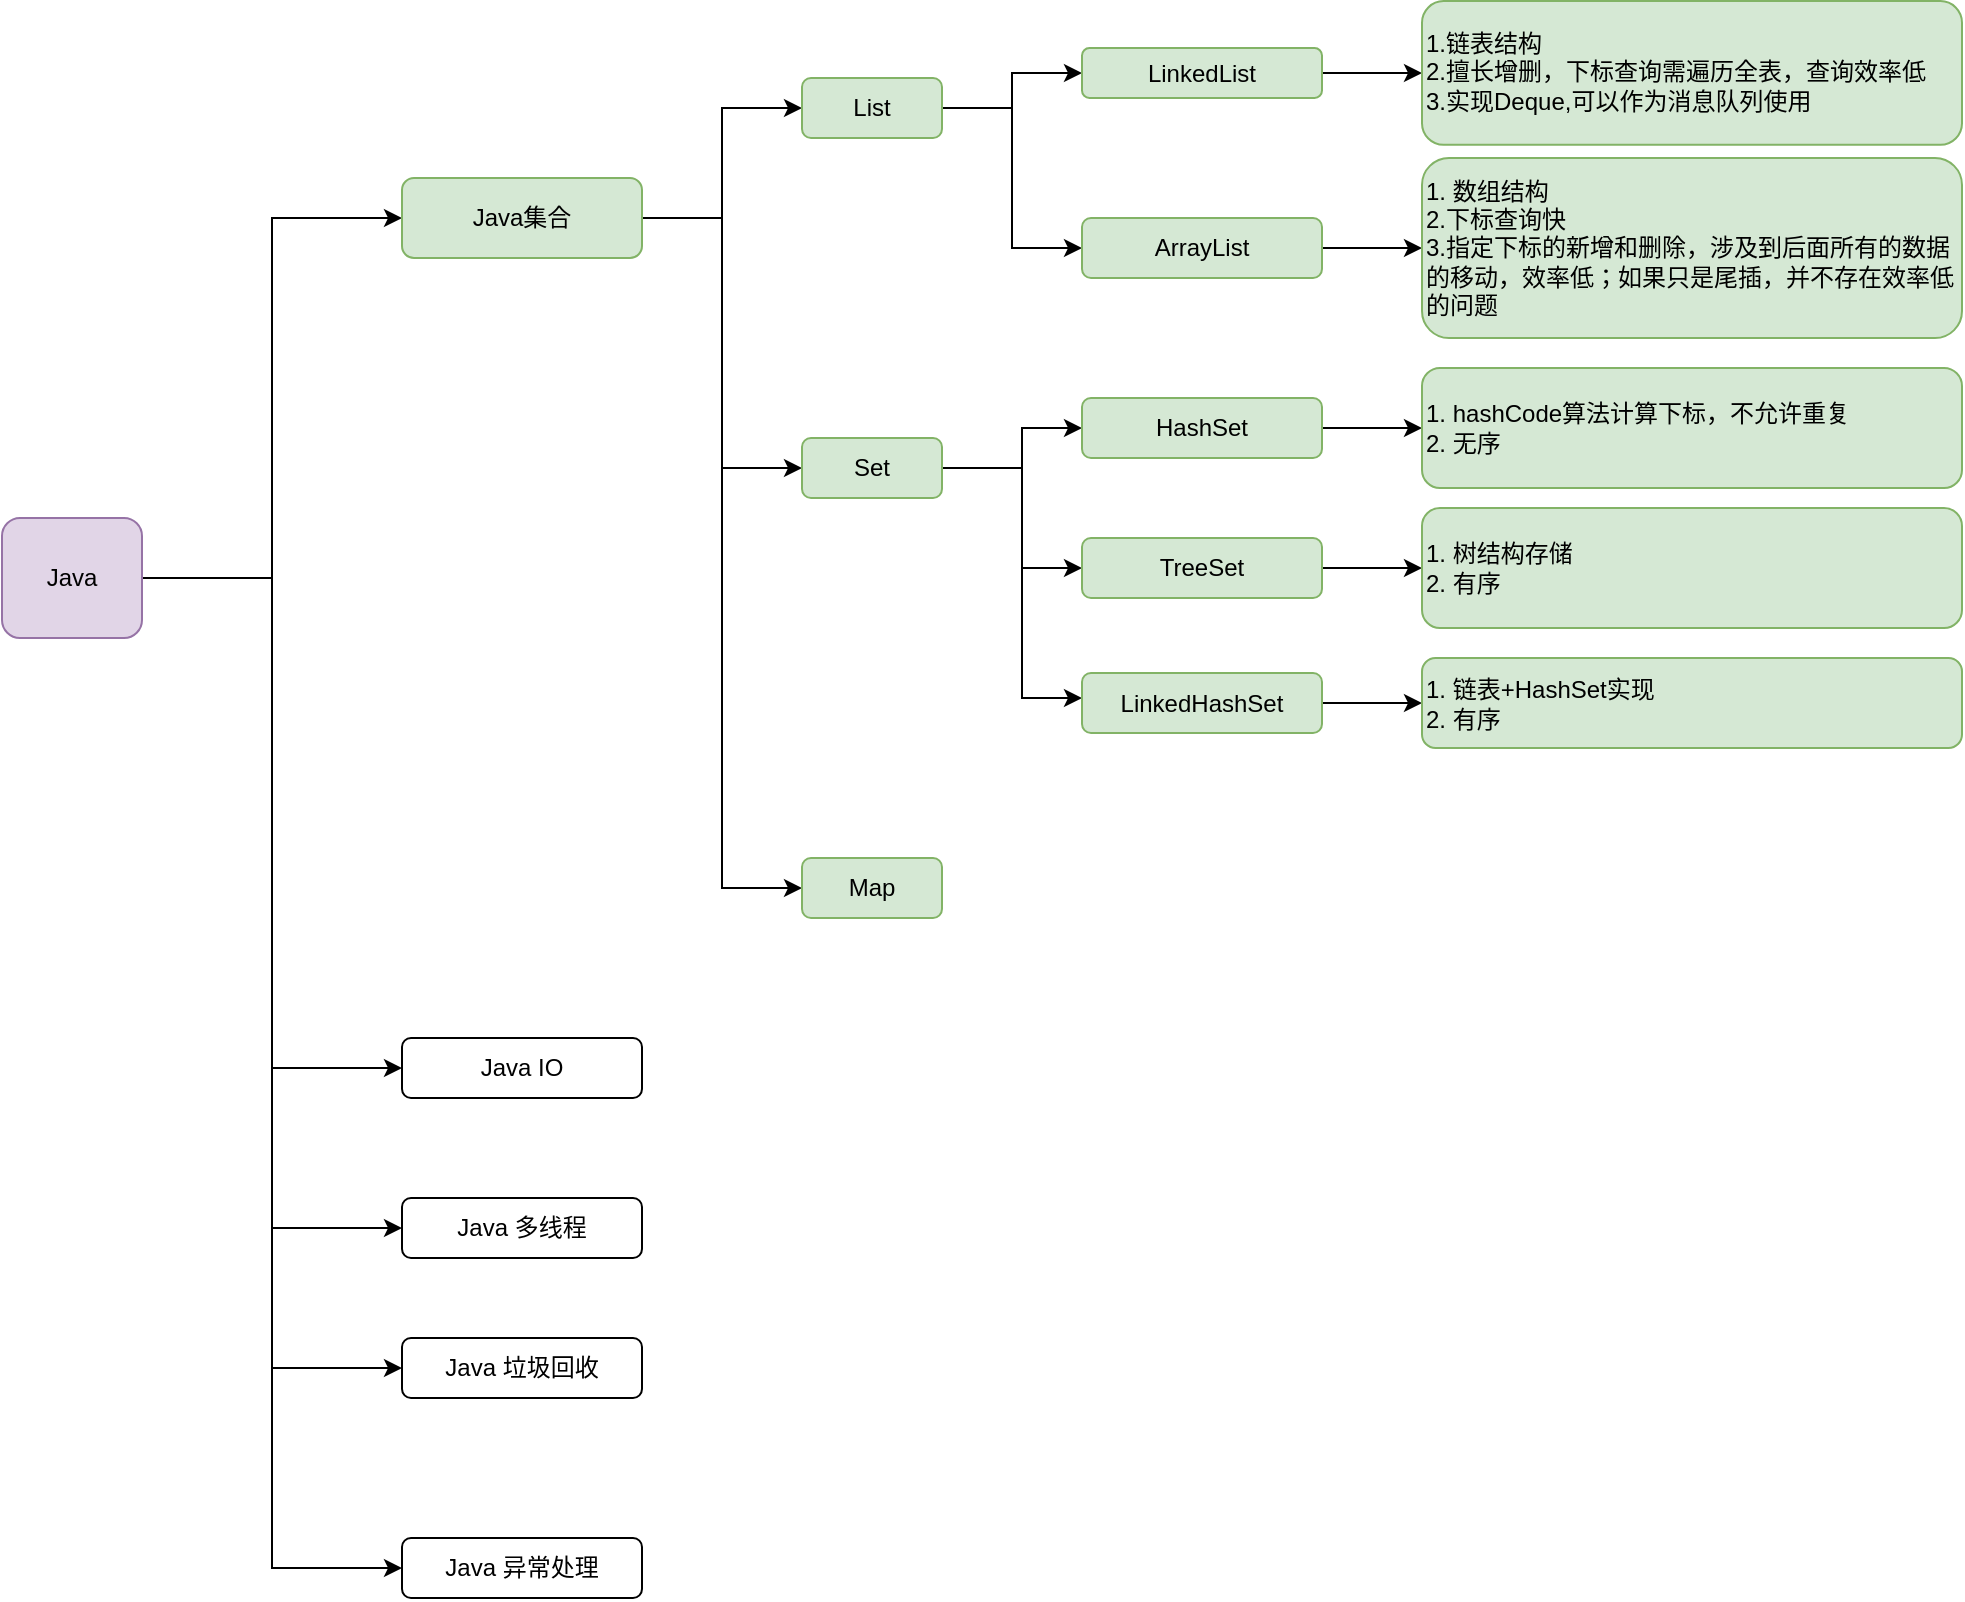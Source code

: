 <mxfile version="16.6.2" type="github">
  <diagram id="GcnIIn9zu56xixgi2HDi" name="Page-1">
    <mxGraphModel dx="868" dy="492" grid="1" gridSize="10" guides="1" tooltips="1" connect="1" arrows="1" fold="1" page="1" pageScale="1" pageWidth="827" pageHeight="1169" math="0" shadow="0">
      <root>
        <mxCell id="0" />
        <mxCell id="1" parent="0" />
        <mxCell id="AFKyj2wZlmawvFiLAMe_-7" style="edgeStyle=orthogonalEdgeStyle;rounded=0;orthogonalLoop=1;jettySize=auto;html=1;entryX=0;entryY=0.5;entryDx=0;entryDy=0;" edge="1" parent="1" source="AFKyj2wZlmawvFiLAMe_-1" target="AFKyj2wZlmawvFiLAMe_-2">
          <mxGeometry relative="1" as="geometry" />
        </mxCell>
        <mxCell id="AFKyj2wZlmawvFiLAMe_-8" style="edgeStyle=orthogonalEdgeStyle;rounded=0;orthogonalLoop=1;jettySize=auto;html=1;exitX=1;exitY=0.5;exitDx=0;exitDy=0;entryX=0;entryY=0.5;entryDx=0;entryDy=0;" edge="1" parent="1" source="AFKyj2wZlmawvFiLAMe_-1" target="AFKyj2wZlmawvFiLAMe_-3">
          <mxGeometry relative="1" as="geometry" />
        </mxCell>
        <mxCell id="AFKyj2wZlmawvFiLAMe_-9" style="edgeStyle=orthogonalEdgeStyle;rounded=0;orthogonalLoop=1;jettySize=auto;html=1;entryX=0;entryY=0.5;entryDx=0;entryDy=0;" edge="1" parent="1" source="AFKyj2wZlmawvFiLAMe_-1" target="AFKyj2wZlmawvFiLAMe_-4">
          <mxGeometry relative="1" as="geometry" />
        </mxCell>
        <mxCell id="AFKyj2wZlmawvFiLAMe_-10" style="edgeStyle=orthogonalEdgeStyle;rounded=0;orthogonalLoop=1;jettySize=auto;html=1;exitX=1;exitY=0.5;exitDx=0;exitDy=0;entryX=0;entryY=0.5;entryDx=0;entryDy=0;" edge="1" parent="1" source="AFKyj2wZlmawvFiLAMe_-1" target="AFKyj2wZlmawvFiLAMe_-5">
          <mxGeometry relative="1" as="geometry" />
        </mxCell>
        <mxCell id="AFKyj2wZlmawvFiLAMe_-11" style="edgeStyle=orthogonalEdgeStyle;rounded=0;orthogonalLoop=1;jettySize=auto;html=1;entryX=0;entryY=0.5;entryDx=0;entryDy=0;" edge="1" parent="1" source="AFKyj2wZlmawvFiLAMe_-1" target="AFKyj2wZlmawvFiLAMe_-6">
          <mxGeometry relative="1" as="geometry" />
        </mxCell>
        <mxCell id="AFKyj2wZlmawvFiLAMe_-1" value="Java" style="rounded=1;whiteSpace=wrap;html=1;fillColor=#e1d5e7;strokeColor=#9673a6;" vertex="1" parent="1">
          <mxGeometry x="20" y="270" width="70" height="60" as="geometry" />
        </mxCell>
        <mxCell id="AFKyj2wZlmawvFiLAMe_-16" value="" style="edgeStyle=orthogonalEdgeStyle;rounded=0;orthogonalLoop=1;jettySize=auto;html=1;entryX=0;entryY=0.5;entryDx=0;entryDy=0;" edge="1" parent="1" source="AFKyj2wZlmawvFiLAMe_-2" target="AFKyj2wZlmawvFiLAMe_-15">
          <mxGeometry relative="1" as="geometry">
            <Array as="points">
              <mxPoint x="380" y="120" />
              <mxPoint x="380" y="245" />
            </Array>
          </mxGeometry>
        </mxCell>
        <mxCell id="AFKyj2wZlmawvFiLAMe_-19" style="edgeStyle=orthogonalEdgeStyle;rounded=0;orthogonalLoop=1;jettySize=auto;html=1;entryX=0;entryY=0.5;entryDx=0;entryDy=0;" edge="1" parent="1" source="AFKyj2wZlmawvFiLAMe_-2" target="AFKyj2wZlmawvFiLAMe_-13">
          <mxGeometry relative="1" as="geometry" />
        </mxCell>
        <mxCell id="AFKyj2wZlmawvFiLAMe_-20" style="edgeStyle=orthogonalEdgeStyle;rounded=0;orthogonalLoop=1;jettySize=auto;html=1;entryX=0;entryY=0.5;entryDx=0;entryDy=0;" edge="1" parent="1" source="AFKyj2wZlmawvFiLAMe_-2" target="AFKyj2wZlmawvFiLAMe_-17">
          <mxGeometry relative="1" as="geometry" />
        </mxCell>
        <mxCell id="AFKyj2wZlmawvFiLAMe_-2" value="Java集合" style="rounded=1;whiteSpace=wrap;html=1;fillColor=#d5e8d4;strokeColor=#82b366;" vertex="1" parent="1">
          <mxGeometry x="220" y="100" width="120" height="40" as="geometry" />
        </mxCell>
        <mxCell id="AFKyj2wZlmawvFiLAMe_-3" value="Java IO" style="rounded=1;whiteSpace=wrap;html=1;" vertex="1" parent="1">
          <mxGeometry x="220" y="530" width="120" height="30" as="geometry" />
        </mxCell>
        <mxCell id="AFKyj2wZlmawvFiLAMe_-4" value="Java 多线程" style="rounded=1;whiteSpace=wrap;html=1;" vertex="1" parent="1">
          <mxGeometry x="220" y="610" width="120" height="30" as="geometry" />
        </mxCell>
        <mxCell id="AFKyj2wZlmawvFiLAMe_-5" value="Java 垃圾回收" style="rounded=1;whiteSpace=wrap;html=1;" vertex="1" parent="1">
          <mxGeometry x="220" y="680" width="120" height="30" as="geometry" />
        </mxCell>
        <mxCell id="AFKyj2wZlmawvFiLAMe_-6" value="Java 异常处理" style="rounded=1;whiteSpace=wrap;html=1;" vertex="1" parent="1">
          <mxGeometry x="220" y="780" width="120" height="30" as="geometry" />
        </mxCell>
        <mxCell id="AFKyj2wZlmawvFiLAMe_-22" value="" style="edgeStyle=orthogonalEdgeStyle;rounded=0;orthogonalLoop=1;jettySize=auto;html=1;" edge="1" parent="1" source="AFKyj2wZlmawvFiLAMe_-13" target="AFKyj2wZlmawvFiLAMe_-21">
          <mxGeometry relative="1" as="geometry" />
        </mxCell>
        <mxCell id="AFKyj2wZlmawvFiLAMe_-29" style="edgeStyle=orthogonalEdgeStyle;rounded=0;orthogonalLoop=1;jettySize=auto;html=1;entryX=0;entryY=0.5;entryDx=0;entryDy=0;" edge="1" parent="1" source="AFKyj2wZlmawvFiLAMe_-13" target="AFKyj2wZlmawvFiLAMe_-23">
          <mxGeometry relative="1" as="geometry" />
        </mxCell>
        <mxCell id="AFKyj2wZlmawvFiLAMe_-13" value="List" style="rounded=1;whiteSpace=wrap;html=1;fillColor=#d5e8d4;strokeColor=#82b366;" vertex="1" parent="1">
          <mxGeometry x="420" y="50" width="70" height="30" as="geometry" />
        </mxCell>
        <mxCell id="AFKyj2wZlmawvFiLAMe_-31" value="" style="edgeStyle=orthogonalEdgeStyle;rounded=0;orthogonalLoop=1;jettySize=auto;html=1;" edge="1" parent="1" source="AFKyj2wZlmawvFiLAMe_-15" target="AFKyj2wZlmawvFiLAMe_-30">
          <mxGeometry relative="1" as="geometry">
            <Array as="points">
              <mxPoint x="530" y="245" />
              <mxPoint x="530" y="225" />
            </Array>
          </mxGeometry>
        </mxCell>
        <mxCell id="AFKyj2wZlmawvFiLAMe_-33" value="" style="edgeStyle=orthogonalEdgeStyle;rounded=0;orthogonalLoop=1;jettySize=auto;html=1;" edge="1" parent="1" source="AFKyj2wZlmawvFiLAMe_-15" target="AFKyj2wZlmawvFiLAMe_-32">
          <mxGeometry relative="1" as="geometry">
            <Array as="points">
              <mxPoint x="530" y="245" />
              <mxPoint x="530" y="295" />
            </Array>
          </mxGeometry>
        </mxCell>
        <mxCell id="AFKyj2wZlmawvFiLAMe_-35" value="" style="edgeStyle=orthogonalEdgeStyle;rounded=0;orthogonalLoop=1;jettySize=auto;html=1;" edge="1" parent="1" source="AFKyj2wZlmawvFiLAMe_-15" target="AFKyj2wZlmawvFiLAMe_-34">
          <mxGeometry relative="1" as="geometry">
            <Array as="points">
              <mxPoint x="530" y="245" />
              <mxPoint x="530" y="360" />
            </Array>
          </mxGeometry>
        </mxCell>
        <mxCell id="AFKyj2wZlmawvFiLAMe_-15" value="Set" style="whiteSpace=wrap;html=1;rounded=1;fillColor=#d5e8d4;strokeColor=#82b366;" vertex="1" parent="1">
          <mxGeometry x="420" y="230" width="70" height="30" as="geometry" />
        </mxCell>
        <mxCell id="AFKyj2wZlmawvFiLAMe_-17" value="Map" style="whiteSpace=wrap;html=1;rounded=1;fillColor=#d5e8d4;strokeColor=#82b366;" vertex="1" parent="1">
          <mxGeometry x="420" y="440" width="70" height="30" as="geometry" />
        </mxCell>
        <mxCell id="AFKyj2wZlmawvFiLAMe_-26" value="" style="edgeStyle=orthogonalEdgeStyle;rounded=0;orthogonalLoop=1;jettySize=auto;html=1;" edge="1" parent="1" source="AFKyj2wZlmawvFiLAMe_-21" target="AFKyj2wZlmawvFiLAMe_-25">
          <mxGeometry relative="1" as="geometry" />
        </mxCell>
        <mxCell id="AFKyj2wZlmawvFiLAMe_-21" value="LinkedList" style="whiteSpace=wrap;html=1;fillColor=#d5e8d4;strokeColor=#82b366;rounded=1;" vertex="1" parent="1">
          <mxGeometry x="560" y="35" width="120" height="25" as="geometry" />
        </mxCell>
        <mxCell id="AFKyj2wZlmawvFiLAMe_-28" value="" style="edgeStyle=orthogonalEdgeStyle;rounded=0;orthogonalLoop=1;jettySize=auto;html=1;" edge="1" parent="1" source="AFKyj2wZlmawvFiLAMe_-23" target="AFKyj2wZlmawvFiLAMe_-27">
          <mxGeometry relative="1" as="geometry" />
        </mxCell>
        <mxCell id="AFKyj2wZlmawvFiLAMe_-23" value="ArrayList" style="whiteSpace=wrap;html=1;fillColor=#d5e8d4;strokeColor=#82b366;rounded=1;" vertex="1" parent="1">
          <mxGeometry x="560" y="120" width="120" height="30" as="geometry" />
        </mxCell>
        <mxCell id="AFKyj2wZlmawvFiLAMe_-25" value="1.链表结构&lt;br&gt;2.擅长增删，下标查询需遍历全表，查询效率低&lt;br&gt;3.实现Deque,可以作为消息队列使用" style="whiteSpace=wrap;html=1;fillColor=#d5e8d4;strokeColor=#82b366;rounded=1;align=left;" vertex="1" parent="1">
          <mxGeometry x="730" y="11.56" width="270" height="71.87" as="geometry" />
        </mxCell>
        <mxCell id="AFKyj2wZlmawvFiLAMe_-27" value="1. 数组结构&lt;br&gt;2.下标查询快&lt;br&gt;3.指定下标的新增和删除，涉及到后面所有的数据的移动，效率低；如果只是尾插，并不存在效率低的问题" style="whiteSpace=wrap;html=1;fillColor=#d5e8d4;strokeColor=#82b366;rounded=1;align=left;" vertex="1" parent="1">
          <mxGeometry x="730" y="90" width="270" height="90" as="geometry" />
        </mxCell>
        <mxCell id="AFKyj2wZlmawvFiLAMe_-38" value="" style="edgeStyle=orthogonalEdgeStyle;rounded=0;orthogonalLoop=1;jettySize=auto;html=1;" edge="1" parent="1" source="AFKyj2wZlmawvFiLAMe_-30" target="AFKyj2wZlmawvFiLAMe_-37">
          <mxGeometry relative="1" as="geometry" />
        </mxCell>
        <mxCell id="AFKyj2wZlmawvFiLAMe_-30" value="HashSet" style="whiteSpace=wrap;html=1;fillColor=#d5e8d4;strokeColor=#82b366;rounded=1;" vertex="1" parent="1">
          <mxGeometry x="560" y="210" width="120" height="30" as="geometry" />
        </mxCell>
        <mxCell id="AFKyj2wZlmawvFiLAMe_-40" value="" style="edgeStyle=orthogonalEdgeStyle;rounded=0;orthogonalLoop=1;jettySize=auto;html=1;" edge="1" parent="1" source="AFKyj2wZlmawvFiLAMe_-32" target="AFKyj2wZlmawvFiLAMe_-39">
          <mxGeometry relative="1" as="geometry" />
        </mxCell>
        <mxCell id="AFKyj2wZlmawvFiLAMe_-32" value="TreeSet" style="whiteSpace=wrap;html=1;fillColor=#d5e8d4;strokeColor=#82b366;rounded=1;" vertex="1" parent="1">
          <mxGeometry x="560" y="280" width="120" height="30" as="geometry" />
        </mxCell>
        <mxCell id="AFKyj2wZlmawvFiLAMe_-42" value="" style="edgeStyle=orthogonalEdgeStyle;rounded=0;orthogonalLoop=1;jettySize=auto;html=1;" edge="1" parent="1" source="AFKyj2wZlmawvFiLAMe_-34" target="AFKyj2wZlmawvFiLAMe_-41">
          <mxGeometry relative="1" as="geometry" />
        </mxCell>
        <mxCell id="AFKyj2wZlmawvFiLAMe_-34" value="LinkedHashSet" style="whiteSpace=wrap;html=1;fillColor=#d5e8d4;strokeColor=#82b366;rounded=1;" vertex="1" parent="1">
          <mxGeometry x="560" y="347.5" width="120" height="30" as="geometry" />
        </mxCell>
        <mxCell id="AFKyj2wZlmawvFiLAMe_-37" value="1. hashCode算法计算下标，不允许重复&lt;br&gt;2. 无序" style="whiteSpace=wrap;html=1;fillColor=#d5e8d4;strokeColor=#82b366;rounded=1;align=left;" vertex="1" parent="1">
          <mxGeometry x="730" y="195" width="270" height="60" as="geometry" />
        </mxCell>
        <mxCell id="AFKyj2wZlmawvFiLAMe_-39" value="1. 树结构存储&lt;br&gt;&lt;div style=&quot;&quot;&gt;&lt;span&gt;2. 有序&lt;/span&gt;&lt;/div&gt;" style="whiteSpace=wrap;html=1;fillColor=#d5e8d4;strokeColor=#82b366;rounded=1;align=left;" vertex="1" parent="1">
          <mxGeometry x="730" y="265" width="270" height="60" as="geometry" />
        </mxCell>
        <mxCell id="AFKyj2wZlmawvFiLAMe_-41" value="1. 链表+HashSet实现&lt;br&gt;2. 有序" style="whiteSpace=wrap;html=1;fillColor=#d5e8d4;strokeColor=#82b366;rounded=1;align=left;" vertex="1" parent="1">
          <mxGeometry x="730" y="340" width="270" height="45" as="geometry" />
        </mxCell>
      </root>
    </mxGraphModel>
  </diagram>
</mxfile>
